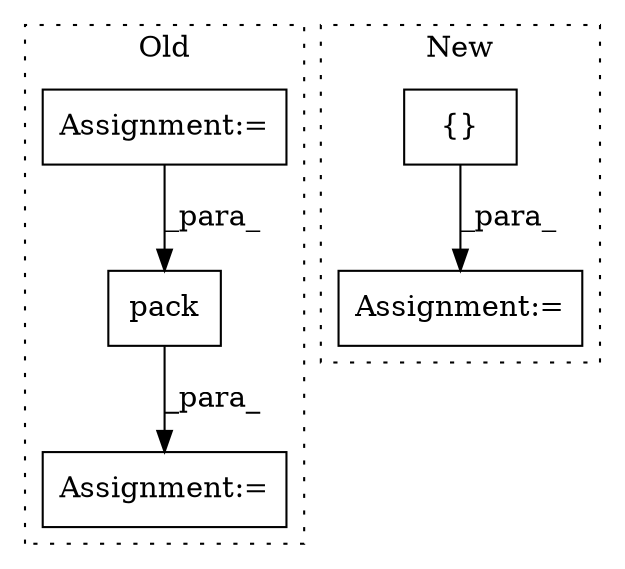 digraph G {
subgraph cluster0 {
1 [label="pack" a="32" s="7641,7661" l="5,1" shape="box"];
3 [label="Assignment:=" a="7" s="7676" l="1" shape="box"];
4 [label="Assignment:=" a="7" s="7467" l="1" shape="box"];
label = "Old";
style="dotted";
}
subgraph cluster1 {
2 [label="{}" a="4" s="7656,7683" l="1,1" shape="box"];
5 [label="Assignment:=" a="7" s="7708,7788" l="57,2" shape="box"];
label = "New";
style="dotted";
}
1 -> 3 [label="_para_"];
2 -> 5 [label="_para_"];
4 -> 1 [label="_para_"];
}